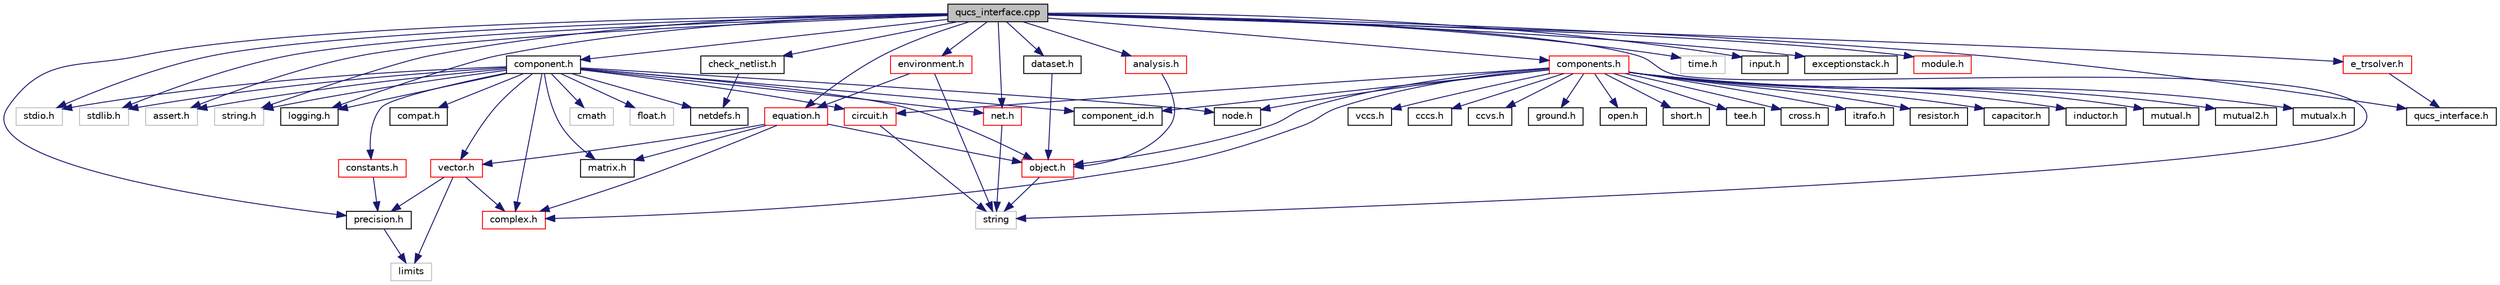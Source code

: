 digraph G
{
  edge [fontname="Helvetica",fontsize="10",labelfontname="Helvetica",labelfontsize="10"];
  node [fontname="Helvetica",fontsize="10",shape=record];
  Node1 [label="qucs_interface.cpp",height=0.2,width=0.4,color="black", fillcolor="grey75", style="filled" fontcolor="black"];
  Node1 -> Node2 [color="midnightblue",fontsize="10",style="solid",fontname="Helvetica"];
  Node2 [label="stdio.h",height=0.2,width=0.4,color="grey75", fillcolor="white", style="filled"];
  Node1 -> Node3 [color="midnightblue",fontsize="10",style="solid",fontname="Helvetica"];
  Node3 [label="stdlib.h",height=0.2,width=0.4,color="grey75", fillcolor="white", style="filled"];
  Node1 -> Node4 [color="midnightblue",fontsize="10",style="solid",fontname="Helvetica"];
  Node4 [label="assert.h",height=0.2,width=0.4,color="grey75", fillcolor="white", style="filled"];
  Node1 -> Node5 [color="midnightblue",fontsize="10",style="solid",fontname="Helvetica"];
  Node5 [label="string.h",height=0.2,width=0.4,color="grey75", fillcolor="white", style="filled"];
  Node1 -> Node6 [color="midnightblue",fontsize="10",style="solid",fontname="Helvetica"];
  Node6 [label="time.h",height=0.2,width=0.4,color="grey75", fillcolor="white", style="filled"];
  Node1 -> Node7 [color="midnightblue",fontsize="10",style="solid",fontname="Helvetica"];
  Node7 [label="logging.h",height=0.2,width=0.4,color="black", fillcolor="white", style="filled",URL="$logging_8h.html"];
  Node1 -> Node8 [color="midnightblue",fontsize="10",style="solid",fontname="Helvetica"];
  Node8 [label="precision.h",height=0.2,width=0.4,color="black", fillcolor="white", style="filled",URL="$precision_8h.html"];
  Node8 -> Node9 [color="midnightblue",fontsize="10",style="solid",fontname="Helvetica"];
  Node9 [label="limits",height=0.2,width=0.4,color="grey75", fillcolor="white", style="filled"];
  Node1 -> Node10 [color="midnightblue",fontsize="10",style="solid",fontname="Helvetica"];
  Node10 [label="component.h",height=0.2,width=0.4,color="black", fillcolor="white", style="filled",URL="$component_8h.html"];
  Node10 -> Node2 [color="midnightblue",fontsize="10",style="solid",fontname="Helvetica"];
  Node10 -> Node3 [color="midnightblue",fontsize="10",style="solid",fontname="Helvetica"];
  Node10 -> Node5 [color="midnightblue",fontsize="10",style="solid",fontname="Helvetica"];
  Node10 -> Node4 [color="midnightblue",fontsize="10",style="solid",fontname="Helvetica"];
  Node10 -> Node11 [color="midnightblue",fontsize="10",style="solid",fontname="Helvetica"];
  Node11 [label="cmath",height=0.2,width=0.4,color="grey75", fillcolor="white", style="filled"];
  Node10 -> Node12 [color="midnightblue",fontsize="10",style="solid",fontname="Helvetica"];
  Node12 [label="float.h",height=0.2,width=0.4,color="grey75", fillcolor="white", style="filled"];
  Node10 -> Node13 [color="midnightblue",fontsize="10",style="solid",fontname="Helvetica"];
  Node13 [label="compat.h",height=0.2,width=0.4,color="black", fillcolor="white", style="filled",URL="$compat_8h.html"];
  Node10 -> Node7 [color="midnightblue",fontsize="10",style="solid",fontname="Helvetica"];
  Node10 -> Node14 [color="midnightblue",fontsize="10",style="solid",fontname="Helvetica"];
  Node14 [label="complex.h",height=0.2,width=0.4,color="red", fillcolor="white", style="filled",URL="$complex_8h.html"];
  Node10 -> Node15 [color="midnightblue",fontsize="10",style="solid",fontname="Helvetica"];
  Node15 [label="object.h",height=0.2,width=0.4,color="red", fillcolor="white", style="filled",URL="$object_8h.html"];
  Node15 -> Node16 [color="midnightblue",fontsize="10",style="solid",fontname="Helvetica"];
  Node16 [label="string",height=0.2,width=0.4,color="grey75", fillcolor="white", style="filled"];
  Node10 -> Node17 [color="midnightblue",fontsize="10",style="solid",fontname="Helvetica"];
  Node17 [label="vector.h",height=0.2,width=0.4,color="red", fillcolor="white", style="filled",URL="$vector_8h.html"];
  Node17 -> Node9 [color="midnightblue",fontsize="10",style="solid",fontname="Helvetica"];
  Node17 -> Node8 [color="midnightblue",fontsize="10",style="solid",fontname="Helvetica"];
  Node17 -> Node14 [color="midnightblue",fontsize="10",style="solid",fontname="Helvetica"];
  Node10 -> Node18 [color="midnightblue",fontsize="10",style="solid",fontname="Helvetica"];
  Node18 [label="matrix.h",height=0.2,width=0.4,color="black", fillcolor="white", style="filled",URL="$matrix_8h.html",tooltip="Dense matrix class header file."];
  Node10 -> Node19 [color="midnightblue",fontsize="10",style="solid",fontname="Helvetica"];
  Node19 [label="node.h",height=0.2,width=0.4,color="black", fillcolor="white", style="filled",URL="$node_8h.html"];
  Node10 -> Node20 [color="midnightblue",fontsize="10",style="solid",fontname="Helvetica"];
  Node20 [label="net.h",height=0.2,width=0.4,color="red", fillcolor="white", style="filled",URL="$net_8h.html"];
  Node20 -> Node16 [color="midnightblue",fontsize="10",style="solid",fontname="Helvetica"];
  Node10 -> Node21 [color="midnightblue",fontsize="10",style="solid",fontname="Helvetica"];
  Node21 [label="circuit.h",height=0.2,width=0.4,color="red", fillcolor="white", style="filled",URL="$circuit_8h.html",tooltip="The circuit class header file."];
  Node21 -> Node16 [color="midnightblue",fontsize="10",style="solid",fontname="Helvetica"];
  Node10 -> Node22 [color="midnightblue",fontsize="10",style="solid",fontname="Helvetica"];
  Node22 [label="component_id.h",height=0.2,width=0.4,color="black", fillcolor="white", style="filled",URL="$component__id_8h.html"];
  Node10 -> Node23 [color="midnightblue",fontsize="10",style="solid",fontname="Helvetica"];
  Node23 [label="constants.h",height=0.2,width=0.4,color="red", fillcolor="white", style="filled",URL="$constants_8h.html",tooltip="Global physical constants header file."];
  Node23 -> Node8 [color="midnightblue",fontsize="10",style="solid",fontname="Helvetica"];
  Node10 -> Node24 [color="midnightblue",fontsize="10",style="solid",fontname="Helvetica"];
  Node24 [label="netdefs.h",height=0.2,width=0.4,color="black", fillcolor="white", style="filled",URL="$netdefs_8h.html"];
  Node1 -> Node25 [color="midnightblue",fontsize="10",style="solid",fontname="Helvetica"];
  Node25 [label="components.h",height=0.2,width=0.4,color="red", fillcolor="white", style="filled",URL="$components_8h.html"];
  Node25 -> Node14 [color="midnightblue",fontsize="10",style="solid",fontname="Helvetica"];
  Node25 -> Node15 [color="midnightblue",fontsize="10",style="solid",fontname="Helvetica"];
  Node25 -> Node19 [color="midnightblue",fontsize="10",style="solid",fontname="Helvetica"];
  Node25 -> Node21 [color="midnightblue",fontsize="10",style="solid",fontname="Helvetica"];
  Node25 -> Node22 [color="midnightblue",fontsize="10",style="solid",fontname="Helvetica"];
  Node25 -> Node26 [color="midnightblue",fontsize="10",style="solid",fontname="Helvetica"];
  Node26 [label="ground.h",height=0.2,width=0.4,color="black", fillcolor="white", style="filled",URL="$ground_8h.html"];
  Node25 -> Node27 [color="midnightblue",fontsize="10",style="solid",fontname="Helvetica"];
  Node27 [label="open.h",height=0.2,width=0.4,color="black", fillcolor="white", style="filled",URL="$open_8h.html"];
  Node25 -> Node28 [color="midnightblue",fontsize="10",style="solid",fontname="Helvetica"];
  Node28 [label="short.h",height=0.2,width=0.4,color="black", fillcolor="white", style="filled",URL="$short_8h.html"];
  Node25 -> Node29 [color="midnightblue",fontsize="10",style="solid",fontname="Helvetica"];
  Node29 [label="tee.h",height=0.2,width=0.4,color="black", fillcolor="white", style="filled",URL="$tee_8h.html"];
  Node25 -> Node30 [color="midnightblue",fontsize="10",style="solid",fontname="Helvetica"];
  Node30 [label="cross.h",height=0.2,width=0.4,color="black", fillcolor="white", style="filled",URL="$cross_8h.html"];
  Node25 -> Node31 [color="midnightblue",fontsize="10",style="solid",fontname="Helvetica"];
  Node31 [label="itrafo.h",height=0.2,width=0.4,color="black", fillcolor="white", style="filled",URL="$itrafo_8h.html"];
  Node25 -> Node32 [color="midnightblue",fontsize="10",style="solid",fontname="Helvetica"];
  Node32 [label="resistor.h",height=0.2,width=0.4,color="black", fillcolor="white", style="filled",URL="$resistor_8h.html"];
  Node25 -> Node33 [color="midnightblue",fontsize="10",style="solid",fontname="Helvetica"];
  Node33 [label="capacitor.h",height=0.2,width=0.4,color="black", fillcolor="white", style="filled",URL="$capacitor_8h.html"];
  Node25 -> Node34 [color="midnightblue",fontsize="10",style="solid",fontname="Helvetica"];
  Node34 [label="inductor.h",height=0.2,width=0.4,color="black", fillcolor="white", style="filled",URL="$inductor_8h.html"];
  Node25 -> Node35 [color="midnightblue",fontsize="10",style="solid",fontname="Helvetica"];
  Node35 [label="mutual.h",height=0.2,width=0.4,color="black", fillcolor="white", style="filled",URL="$mutual_8h.html"];
  Node25 -> Node36 [color="midnightblue",fontsize="10",style="solid",fontname="Helvetica"];
  Node36 [label="mutual2.h",height=0.2,width=0.4,color="black", fillcolor="white", style="filled",URL="$mutual2_8h.html"];
  Node25 -> Node37 [color="midnightblue",fontsize="10",style="solid",fontname="Helvetica"];
  Node37 [label="mutualx.h",height=0.2,width=0.4,color="black", fillcolor="white", style="filled",URL="$mutualx_8h.html"];
  Node25 -> Node38 [color="midnightblue",fontsize="10",style="solid",fontname="Helvetica"];
  Node38 [label="vccs.h",height=0.2,width=0.4,color="black", fillcolor="white", style="filled",URL="$vccs_8h.html"];
  Node25 -> Node39 [color="midnightblue",fontsize="10",style="solid",fontname="Helvetica"];
  Node39 [label="cccs.h",height=0.2,width=0.4,color="black", fillcolor="white", style="filled",URL="$cccs_8h.html"];
  Node25 -> Node40 [color="midnightblue",fontsize="10",style="solid",fontname="Helvetica"];
  Node40 [label="ccvs.h",height=0.2,width=0.4,color="black", fillcolor="white", style="filled",URL="$ccvs_8h.html"];
  Node1 -> Node20 [color="midnightblue",fontsize="10",style="solid",fontname="Helvetica"];
  Node1 -> Node41 [color="midnightblue",fontsize="10",style="solid",fontname="Helvetica"];
  Node41 [label="input.h",height=0.2,width=0.4,color="black", fillcolor="white", style="filled",URL="$input_8h.html"];
  Node1 -> Node42 [color="midnightblue",fontsize="10",style="solid",fontname="Helvetica"];
  Node42 [label="dataset.h",height=0.2,width=0.4,color="black", fillcolor="white", style="filled",URL="$dataset_8h.html"];
  Node42 -> Node15 [color="midnightblue",fontsize="10",style="solid",fontname="Helvetica"];
  Node1 -> Node43 [color="midnightblue",fontsize="10",style="solid",fontname="Helvetica"];
  Node43 [label="equation.h",height=0.2,width=0.4,color="red", fillcolor="white", style="filled",URL="$equation_8h.html"];
  Node43 -> Node15 [color="midnightblue",fontsize="10",style="solid",fontname="Helvetica"];
  Node43 -> Node14 [color="midnightblue",fontsize="10",style="solid",fontname="Helvetica"];
  Node43 -> Node17 [color="midnightblue",fontsize="10",style="solid",fontname="Helvetica"];
  Node43 -> Node18 [color="midnightblue",fontsize="10",style="solid",fontname="Helvetica"];
  Node1 -> Node44 [color="midnightblue",fontsize="10",style="solid",fontname="Helvetica"];
  Node44 [label="environment.h",height=0.2,width=0.4,color="red", fillcolor="white", style="filled",URL="$environment_8h.html",tooltip="The environment class definition."];
  Node44 -> Node16 [color="midnightblue",fontsize="10",style="solid",fontname="Helvetica"];
  Node44 -> Node43 [color="midnightblue",fontsize="10",style="solid",fontname="Helvetica"];
  Node1 -> Node45 [color="midnightblue",fontsize="10",style="solid",fontname="Helvetica"];
  Node45 [label="exceptionstack.h",height=0.2,width=0.4,color="black", fillcolor="white", style="filled",URL="$exceptionstack_8h.html"];
  Node1 -> Node46 [color="midnightblue",fontsize="10",style="solid",fontname="Helvetica"];
  Node46 [label="check_netlist.h",height=0.2,width=0.4,color="black", fillcolor="white", style="filled",URL="$check__netlist_8h.html"];
  Node46 -> Node24 [color="midnightblue",fontsize="10",style="solid",fontname="Helvetica"];
  Node1 -> Node47 [color="midnightblue",fontsize="10",style="solid",fontname="Helvetica"];
  Node47 [label="module.h",height=0.2,width=0.4,color="red", fillcolor="white", style="filled",URL="$module_8h.html"];
  Node1 -> Node48 [color="midnightblue",fontsize="10",style="solid",fontname="Helvetica"];
  Node48 [label="qucs_interface.h",height=0.2,width=0.4,color="black", fillcolor="white", style="filled",URL="$qucs__interface_8h.html",tooltip="The generic external interface class header file."];
  Node1 -> Node49 [color="midnightblue",fontsize="10",style="solid",fontname="Helvetica"];
  Node49 [label="analysis.h",height=0.2,width=0.4,color="red", fillcolor="white", style="filled",URL="$analysis_8h.html",tooltip="The analysis class header file."];
  Node49 -> Node15 [color="midnightblue",fontsize="10",style="solid",fontname="Helvetica"];
  Node1 -> Node50 [color="midnightblue",fontsize="10",style="solid",fontname="Helvetica"];
  Node50 [label="e_trsolver.h",height=0.2,width=0.4,color="red", fillcolor="white", style="filled",URL="$e__trsolver_8h.html",tooltip="The externally controlled trsolver external class header file."];
  Node50 -> Node48 [color="midnightblue",fontsize="10",style="solid",fontname="Helvetica"];
  Node1 -> Node16 [color="midnightblue",fontsize="10",style="solid",fontname="Helvetica"];
}
